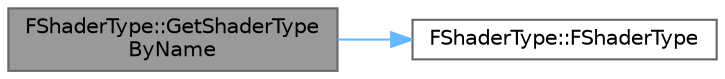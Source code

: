 digraph "FShaderType::GetShaderTypeByName"
{
 // INTERACTIVE_SVG=YES
 // LATEX_PDF_SIZE
  bgcolor="transparent";
  edge [fontname=Helvetica,fontsize=10,labelfontname=Helvetica,labelfontsize=10];
  node [fontname=Helvetica,fontsize=10,shape=box,height=0.2,width=0.4];
  rankdir="LR";
  Node1 [id="Node000001",label="FShaderType::GetShaderType\lByName",height=0.2,width=0.4,color="gray40", fillcolor="grey60", style="filled", fontcolor="black",tooltip=" "];
  Node1 -> Node2 [id="edge1_Node000001_Node000002",color="steelblue1",style="solid",tooltip=" "];
  Node2 [id="Node000002",label="FShaderType::FShaderType",height=0.2,width=0.4,color="grey40", fillcolor="white", style="filled",URL="$dc/d73/classFShaderType.html#a3934b2e42df903482d06d7489e883caa",tooltip="Minimal initialization constructor."];
}

